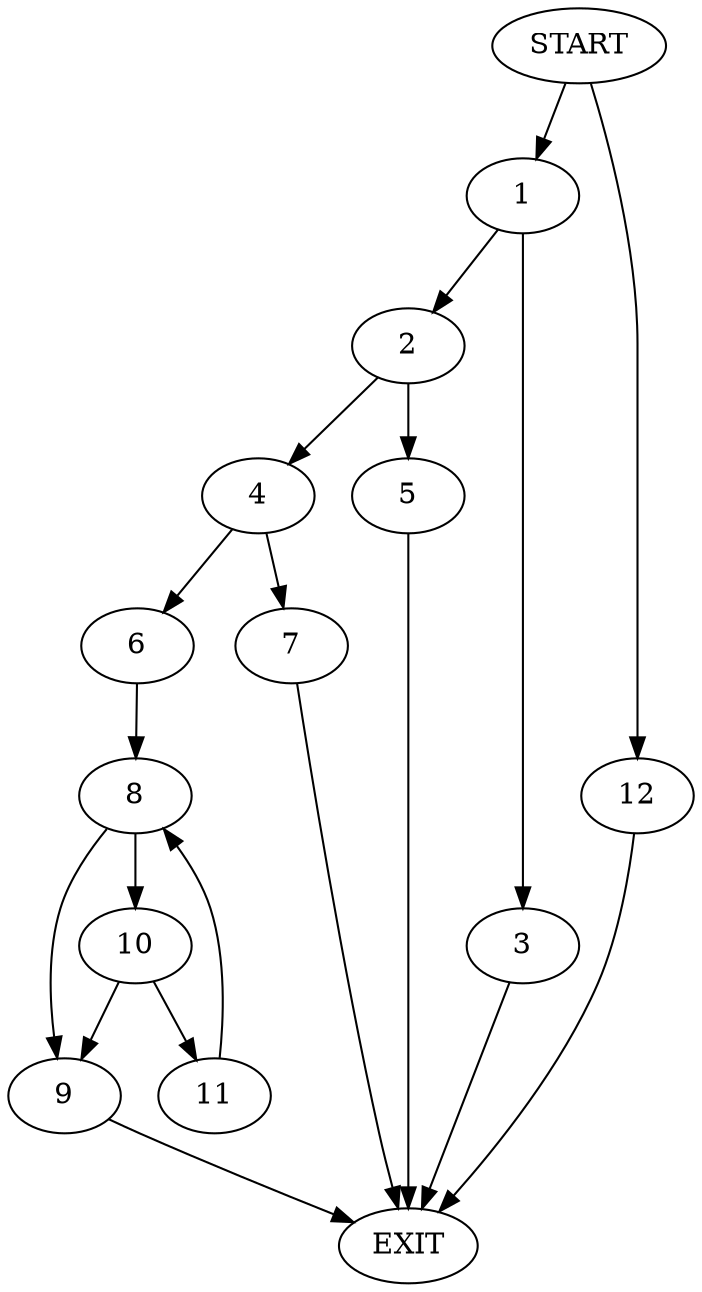 digraph {
0 [label="START"]
13 [label="EXIT"]
0 -> 1
1 -> 2
1 -> 3
3 -> 13
2 -> 4
2 -> 5
4 -> 6
4 -> 7
5 -> 13
7 -> 13
6 -> 8
8 -> 9
8 -> 10
9 -> 13
10 -> 9
10 -> 11
11 -> 8
0 -> 12
12 -> 13
}
